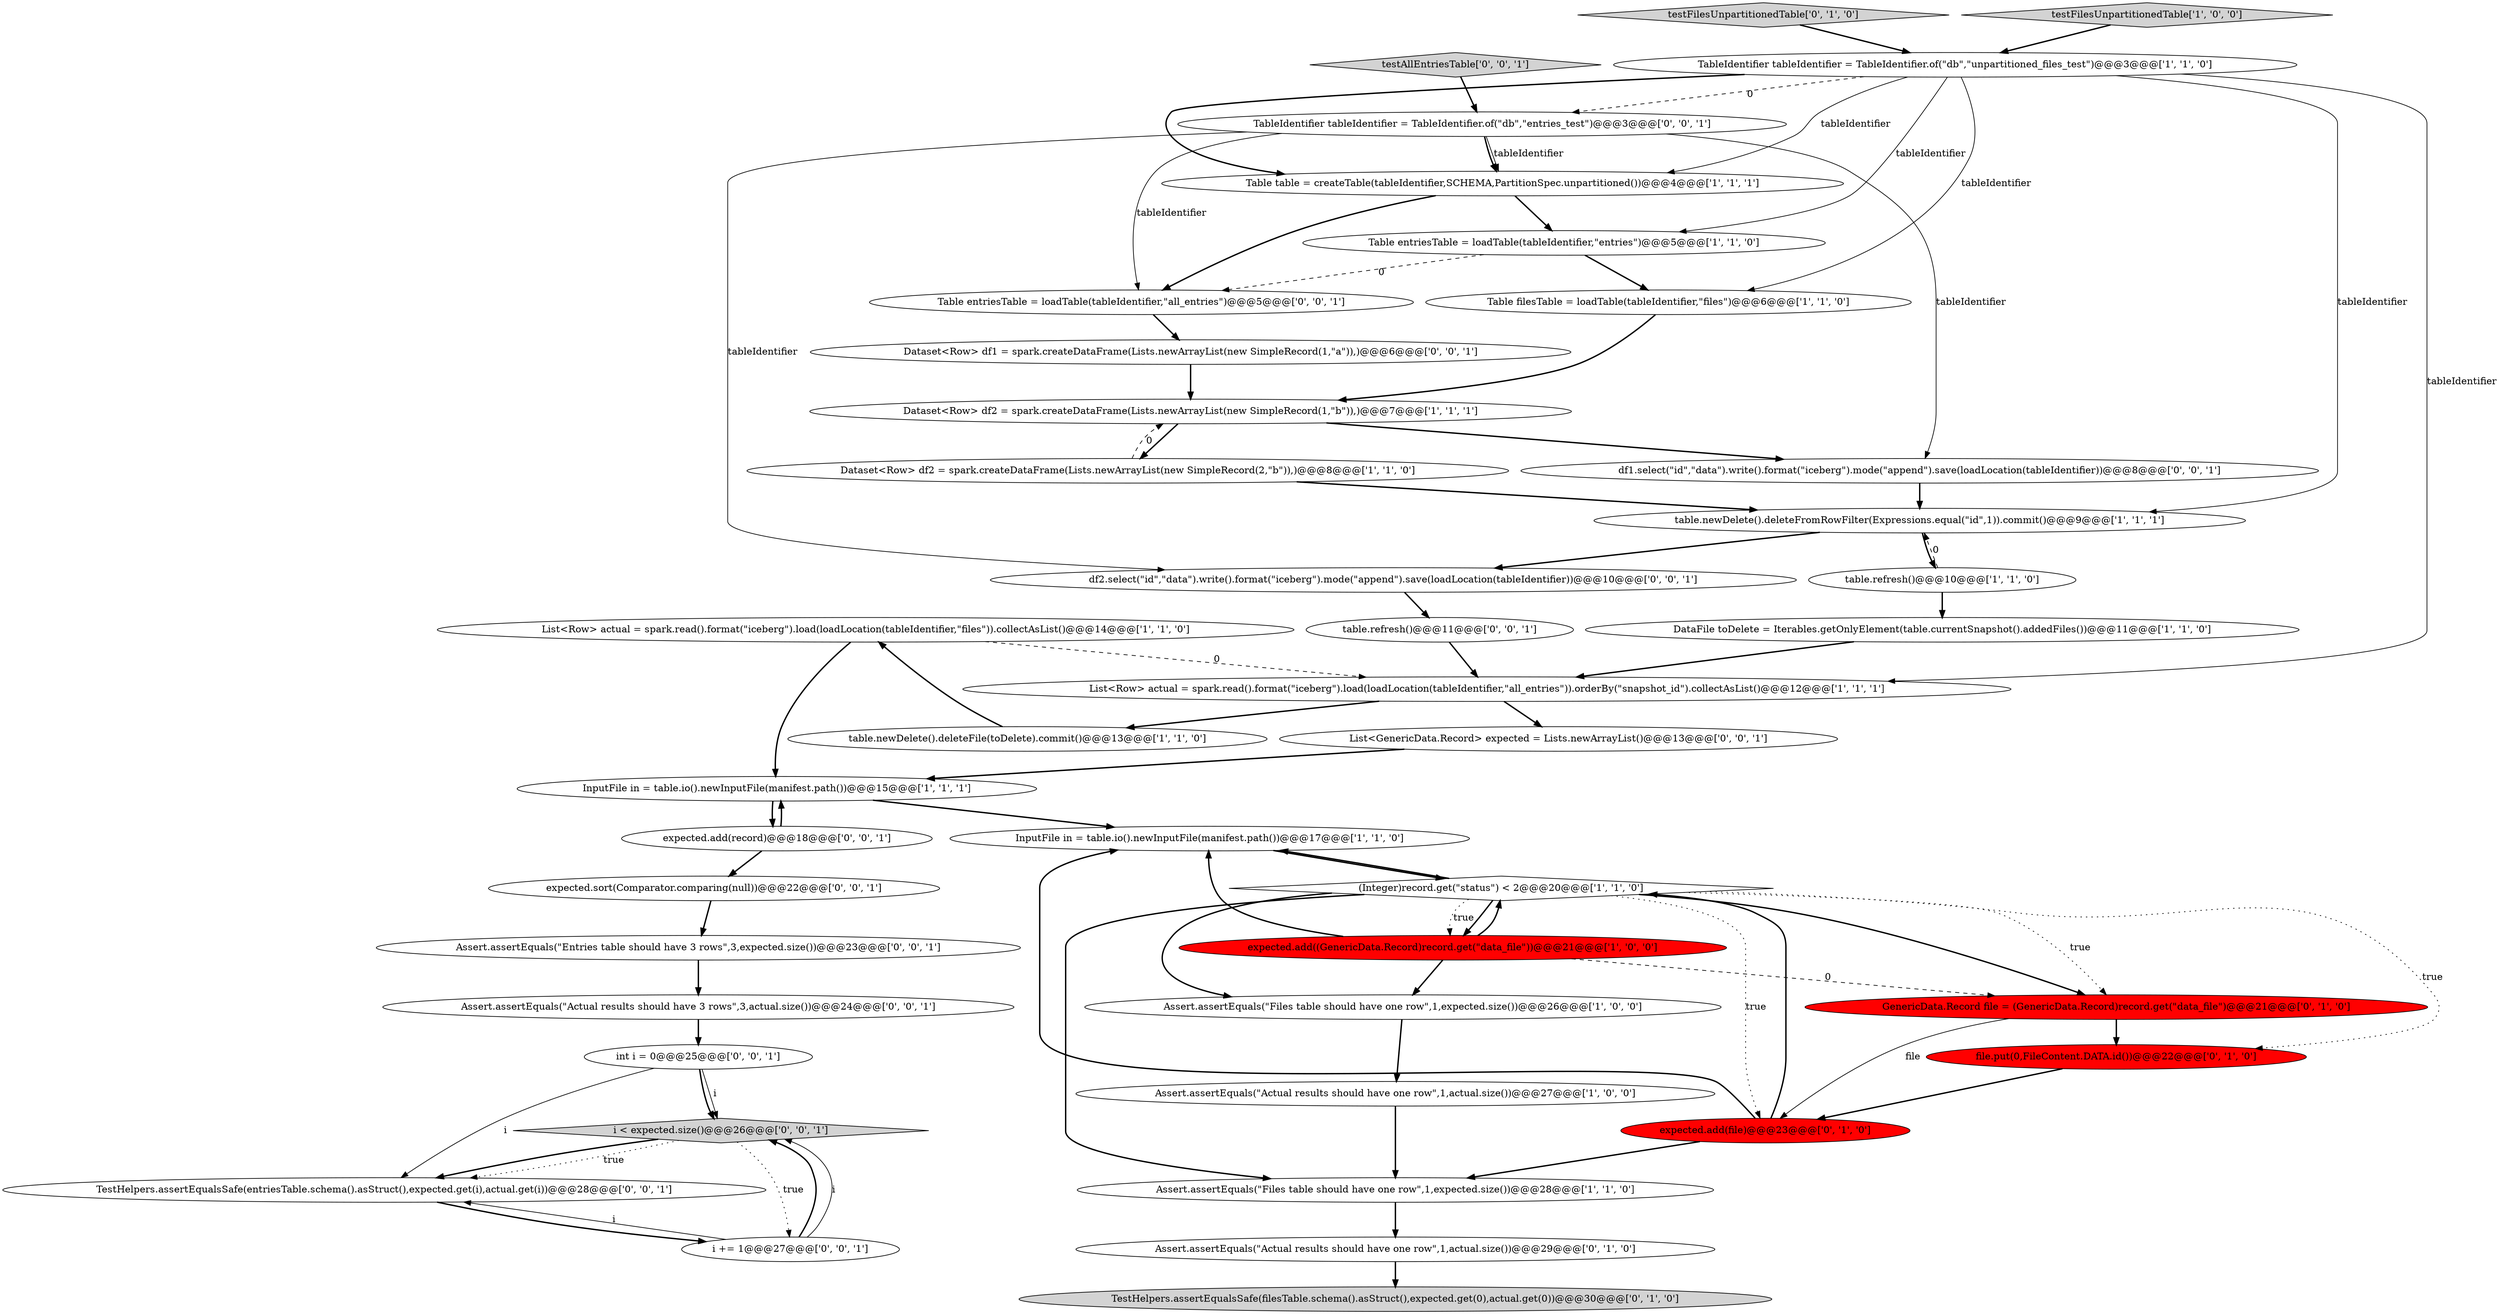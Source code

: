 digraph {
9 [style = filled, label = "InputFile in = table.io().newInputFile(manifest.path())@@@17@@@['1', '1', '0']", fillcolor = white, shape = ellipse image = "AAA0AAABBB1BBB"];
23 [style = filled, label = "testFilesUnpartitionedTable['0', '1', '0']", fillcolor = lightgray, shape = diamond image = "AAA0AAABBB2BBB"];
40 [style = filled, label = "df1.select(\"id\",\"data\").write().format(\"iceberg\").mode(\"append\").save(loadLocation(tableIdentifier))@@@8@@@['0', '0', '1']", fillcolor = white, shape = ellipse image = "AAA0AAABBB3BBB"];
14 [style = filled, label = "Table entriesTable = loadTable(tableIdentifier,\"entries\")@@@5@@@['1', '1', '0']", fillcolor = white, shape = ellipse image = "AAA0AAABBB1BBB"];
34 [style = filled, label = "Assert.assertEquals(\"Actual results should have 3 rows\",3,actual.size())@@@24@@@['0', '0', '1']", fillcolor = white, shape = ellipse image = "AAA0AAABBB3BBB"];
26 [style = filled, label = "df2.select(\"id\",\"data\").write().format(\"iceberg\").mode(\"append\").save(loadLocation(tableIdentifier))@@@10@@@['0', '0', '1']", fillcolor = white, shape = ellipse image = "AAA0AAABBB3BBB"];
37 [style = filled, label = "i < expected.size()@@@26@@@['0', '0', '1']", fillcolor = lightgray, shape = diamond image = "AAA0AAABBB3BBB"];
16 [style = filled, label = "table.refresh()@@@10@@@['1', '1', '0']", fillcolor = white, shape = ellipse image = "AAA0AAABBB1BBB"];
38 [style = filled, label = "TestHelpers.assertEqualsSafe(entriesTable.schema().asStruct(),expected.get(i),actual.get(i))@@@28@@@['0', '0', '1']", fillcolor = white, shape = ellipse image = "AAA0AAABBB3BBB"];
8 [style = filled, label = "Dataset<Row> df2 = spark.createDataFrame(Lists.newArrayList(new SimpleRecord(1,\"b\")),)@@@7@@@['1', '1', '1']", fillcolor = white, shape = ellipse image = "AAA0AAABBB1BBB"];
2 [style = filled, label = "List<Row> actual = spark.read().format(\"iceberg\").load(loadLocation(tableIdentifier,\"files\")).collectAsList()@@@14@@@['1', '1', '0']", fillcolor = white, shape = ellipse image = "AAA0AAABBB1BBB"];
33 [style = filled, label = "Dataset<Row> df1 = spark.createDataFrame(Lists.newArrayList(new SimpleRecord(1,\"a\")),)@@@6@@@['0', '0', '1']", fillcolor = white, shape = ellipse image = "AAA0AAABBB3BBB"];
24 [style = filled, label = "GenericData.Record file = (GenericData.Record)record.get(\"data_file\")@@@21@@@['0', '1', '0']", fillcolor = red, shape = ellipse image = "AAA1AAABBB2BBB"];
35 [style = filled, label = "List<GenericData.Record> expected = Lists.newArrayList()@@@13@@@['0', '0', '1']", fillcolor = white, shape = ellipse image = "AAA0AAABBB3BBB"];
5 [style = filled, label = "(Integer)record.get(\"status\") < 2@@@20@@@['1', '1', '0']", fillcolor = white, shape = diamond image = "AAA0AAABBB1BBB"];
11 [style = filled, label = "testFilesUnpartitionedTable['1', '0', '0']", fillcolor = lightgray, shape = diamond image = "AAA0AAABBB1BBB"];
13 [style = filled, label = "Dataset<Row> df2 = spark.createDataFrame(Lists.newArrayList(new SimpleRecord(2,\"b\")),)@@@8@@@['1', '1', '0']", fillcolor = white, shape = ellipse image = "AAA0AAABBB1BBB"];
36 [style = filled, label = "int i = 0@@@25@@@['0', '0', '1']", fillcolor = white, shape = ellipse image = "AAA0AAABBB3BBB"];
27 [style = filled, label = "table.refresh()@@@11@@@['0', '0', '1']", fillcolor = white, shape = ellipse image = "AAA0AAABBB3BBB"];
39 [style = filled, label = "testAllEntriesTable['0', '0', '1']", fillcolor = lightgray, shape = diamond image = "AAA0AAABBB3BBB"];
28 [style = filled, label = "expected.sort(Comparator.comparing(null))@@@22@@@['0', '0', '1']", fillcolor = white, shape = ellipse image = "AAA0AAABBB3BBB"];
18 [style = filled, label = "table.newDelete().deleteFromRowFilter(Expressions.equal(\"id\",1)).commit()@@@9@@@['1', '1', '1']", fillcolor = white, shape = ellipse image = "AAA0AAABBB1BBB"];
41 [style = filled, label = "i += 1@@@27@@@['0', '0', '1']", fillcolor = white, shape = ellipse image = "AAA0AAABBB3BBB"];
29 [style = filled, label = "Assert.assertEquals(\"Entries table should have 3 rows\",3,expected.size())@@@23@@@['0', '0', '1']", fillcolor = white, shape = ellipse image = "AAA0AAABBB3BBB"];
20 [style = filled, label = "file.put(0,FileContent.DATA.id())@@@22@@@['0', '1', '0']", fillcolor = red, shape = ellipse image = "AAA1AAABBB2BBB"];
32 [style = filled, label = "Table entriesTable = loadTable(tableIdentifier,\"all_entries\")@@@5@@@['0', '0', '1']", fillcolor = white, shape = ellipse image = "AAA0AAABBB3BBB"];
6 [style = filled, label = "List<Row> actual = spark.read().format(\"iceberg\").load(loadLocation(tableIdentifier,\"all_entries\")).orderBy(\"snapshot_id\").collectAsList()@@@12@@@['1', '1', '1']", fillcolor = white, shape = ellipse image = "AAA0AAABBB1BBB"];
17 [style = filled, label = "expected.add((GenericData.Record)record.get(\"data_file\"))@@@21@@@['1', '0', '0']", fillcolor = red, shape = ellipse image = "AAA1AAABBB1BBB"];
10 [style = filled, label = "Assert.assertEquals(\"Files table should have one row\",1,expected.size())@@@28@@@['1', '1', '0']", fillcolor = white, shape = ellipse image = "AAA0AAABBB1BBB"];
19 [style = filled, label = "TableIdentifier tableIdentifier = TableIdentifier.of(\"db\",\"unpartitioned_files_test\")@@@3@@@['1', '1', '0']", fillcolor = white, shape = ellipse image = "AAA0AAABBB1BBB"];
30 [style = filled, label = "expected.add(record)@@@18@@@['0', '0', '1']", fillcolor = white, shape = ellipse image = "AAA0AAABBB3BBB"];
22 [style = filled, label = "Assert.assertEquals(\"Actual results should have one row\",1,actual.size())@@@29@@@['0', '1', '0']", fillcolor = white, shape = ellipse image = "AAA0AAABBB2BBB"];
7 [style = filled, label = "Table table = createTable(tableIdentifier,SCHEMA,PartitionSpec.unpartitioned())@@@4@@@['1', '1', '1']", fillcolor = white, shape = ellipse image = "AAA0AAABBB1BBB"];
21 [style = filled, label = "expected.add(file)@@@23@@@['0', '1', '0']", fillcolor = red, shape = ellipse image = "AAA1AAABBB2BBB"];
15 [style = filled, label = "DataFile toDelete = Iterables.getOnlyElement(table.currentSnapshot().addedFiles())@@@11@@@['1', '1', '0']", fillcolor = white, shape = ellipse image = "AAA0AAABBB1BBB"];
12 [style = filled, label = "table.newDelete().deleteFile(toDelete).commit()@@@13@@@['1', '1', '0']", fillcolor = white, shape = ellipse image = "AAA0AAABBB1BBB"];
4 [style = filled, label = "Assert.assertEquals(\"Actual results should have one row\",1,actual.size())@@@27@@@['1', '0', '0']", fillcolor = white, shape = ellipse image = "AAA0AAABBB1BBB"];
25 [style = filled, label = "TestHelpers.assertEqualsSafe(filesTable.schema().asStruct(),expected.get(0),actual.get(0))@@@30@@@['0', '1', '0']", fillcolor = lightgray, shape = ellipse image = "AAA0AAABBB2BBB"];
3 [style = filled, label = "Table filesTable = loadTable(tableIdentifier,\"files\")@@@6@@@['1', '1', '0']", fillcolor = white, shape = ellipse image = "AAA0AAABBB1BBB"];
31 [style = filled, label = "TableIdentifier tableIdentifier = TableIdentifier.of(\"db\",\"entries_test\")@@@3@@@['0', '0', '1']", fillcolor = white, shape = ellipse image = "AAA0AAABBB3BBB"];
1 [style = filled, label = "InputFile in = table.io().newInputFile(manifest.path())@@@15@@@['1', '1', '1']", fillcolor = white, shape = ellipse image = "AAA0AAABBB1BBB"];
0 [style = filled, label = "Assert.assertEquals(\"Files table should have one row\",1,expected.size())@@@26@@@['1', '0', '0']", fillcolor = white, shape = ellipse image = "AAA0AAABBB1BBB"];
5->17 [style = dotted, label="true"];
10->22 [style = bold, label=""];
14->3 [style = bold, label=""];
16->15 [style = bold, label=""];
31->40 [style = solid, label="tableIdentifier"];
4->10 [style = bold, label=""];
19->7 [style = solid, label="tableIdentifier"];
17->5 [style = bold, label=""];
5->10 [style = bold, label=""];
21->10 [style = bold, label=""];
22->25 [style = bold, label=""];
7->32 [style = bold, label=""];
6->35 [style = bold, label=""];
30->1 [style = bold, label=""];
5->9 [style = bold, label=""];
17->24 [style = dashed, label="0"];
2->1 [style = bold, label=""];
19->31 [style = dashed, label="0"];
19->6 [style = solid, label="tableIdentifier"];
17->9 [style = bold, label=""];
18->26 [style = bold, label=""];
19->18 [style = solid, label="tableIdentifier"];
41->37 [style = bold, label=""];
28->29 [style = bold, label=""];
40->18 [style = bold, label=""];
15->6 [style = bold, label=""];
41->38 [style = solid, label="i"];
38->41 [style = bold, label=""];
8->13 [style = bold, label=""];
11->19 [style = bold, label=""];
1->30 [style = bold, label=""];
29->34 [style = bold, label=""];
5->17 [style = bold, label=""];
8->40 [style = bold, label=""];
36->37 [style = solid, label="i"];
16->18 [style = dashed, label="0"];
31->7 [style = bold, label=""];
32->33 [style = bold, label=""];
27->6 [style = bold, label=""];
1->9 [style = bold, label=""];
13->8 [style = dashed, label="0"];
7->14 [style = bold, label=""];
24->20 [style = bold, label=""];
20->21 [style = bold, label=""];
21->5 [style = bold, label=""];
19->3 [style = solid, label="tableIdentifier"];
26->27 [style = bold, label=""];
31->7 [style = solid, label="tableIdentifier"];
12->2 [style = bold, label=""];
21->9 [style = bold, label=""];
5->24 [style = dotted, label="true"];
17->0 [style = bold, label=""];
30->28 [style = bold, label=""];
35->1 [style = bold, label=""];
24->21 [style = solid, label="file"];
37->38 [style = dotted, label="true"];
5->0 [style = bold, label=""];
37->41 [style = dotted, label="true"];
14->32 [style = dashed, label="0"];
0->4 [style = bold, label=""];
39->31 [style = bold, label=""];
37->38 [style = bold, label=""];
31->26 [style = solid, label="tableIdentifier"];
3->8 [style = bold, label=""];
5->24 [style = bold, label=""];
23->19 [style = bold, label=""];
34->36 [style = bold, label=""];
2->6 [style = dashed, label="0"];
9->5 [style = bold, label=""];
5->20 [style = dotted, label="true"];
5->21 [style = dotted, label="true"];
31->32 [style = solid, label="tableIdentifier"];
36->38 [style = solid, label="i"];
19->14 [style = solid, label="tableIdentifier"];
36->37 [style = bold, label=""];
33->8 [style = bold, label=""];
19->7 [style = bold, label=""];
6->12 [style = bold, label=""];
13->18 [style = bold, label=""];
41->37 [style = solid, label="i"];
18->16 [style = bold, label=""];
}
